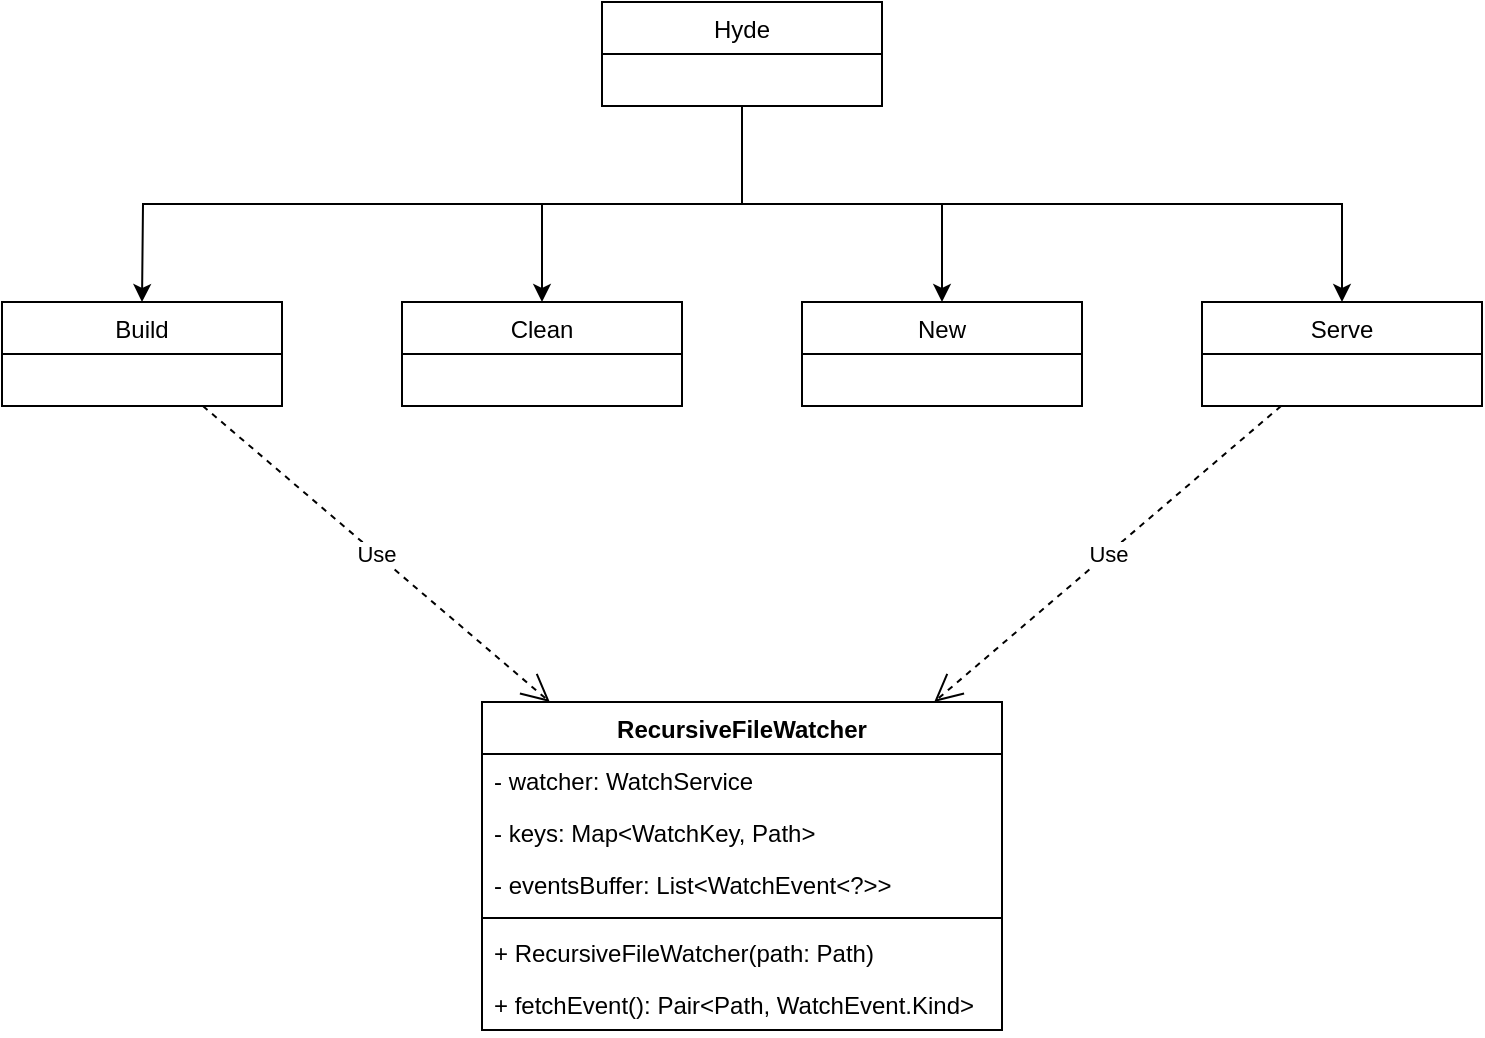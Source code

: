 <mxfile version="17.4.6" type="device"><diagram id="C5RBs43oDa-KdzZeNtuy" name="Page-1"><mxGraphModel dx="2062" dy="1119" grid="1" gridSize="10" guides="1" tooltips="1" connect="1" arrows="1" fold="1" page="1" pageScale="1" pageWidth="827" pageHeight="1169" math="0" shadow="0"><root><mxCell id="WIyWlLk6GJQsqaUBKTNV-0"/><mxCell id="WIyWlLk6GJQsqaUBKTNV-1" parent="WIyWlLk6GJQsqaUBKTNV-0"/><mxCell id="R6WmwsYSnfMlNKFKwYdS-0" value="Build" style="swimlane;fontStyle=0;childLayout=stackLayout;horizontal=1;startSize=26;fillColor=none;horizontalStack=0;resizeParent=1;resizeParentMax=0;resizeLast=0;collapsible=1;marginBottom=0;" parent="WIyWlLk6GJQsqaUBKTNV-1" vertex="1"><mxGeometry x="60" y="190" width="140" height="52" as="geometry"/></mxCell><mxCell id="R6WmwsYSnfMlNKFKwYdS-9" style="edgeStyle=orthogonalEdgeStyle;rounded=0;orthogonalLoop=1;jettySize=auto;html=1;exitX=0.5;exitY=1;exitDx=0;exitDy=0;" parent="WIyWlLk6GJQsqaUBKTNV-1" source="R6WmwsYSnfMlNKFKwYdS-4" edge="1"><mxGeometry relative="1" as="geometry"><mxPoint x="130" y="190" as="targetPoint"/></mxGeometry></mxCell><mxCell id="R6WmwsYSnfMlNKFKwYdS-10" style="edgeStyle=orthogonalEdgeStyle;rounded=0;orthogonalLoop=1;jettySize=auto;html=1;exitX=0.5;exitY=1;exitDx=0;exitDy=0;entryX=0.5;entryY=0;entryDx=0;entryDy=0;" parent="WIyWlLk6GJQsqaUBKTNV-1" source="R6WmwsYSnfMlNKFKwYdS-4" target="R6WmwsYSnfMlNKFKwYdS-5" edge="1"><mxGeometry relative="1" as="geometry"/></mxCell><mxCell id="R6WmwsYSnfMlNKFKwYdS-11" style="edgeStyle=orthogonalEdgeStyle;rounded=0;orthogonalLoop=1;jettySize=auto;html=1;exitX=0.5;exitY=1;exitDx=0;exitDy=0;entryX=0.5;entryY=0;entryDx=0;entryDy=0;" parent="WIyWlLk6GJQsqaUBKTNV-1" source="R6WmwsYSnfMlNKFKwYdS-4" target="R6WmwsYSnfMlNKFKwYdS-6" edge="1"><mxGeometry relative="1" as="geometry"/></mxCell><mxCell id="R6WmwsYSnfMlNKFKwYdS-12" style="edgeStyle=orthogonalEdgeStyle;rounded=0;orthogonalLoop=1;jettySize=auto;html=1;exitX=0.5;exitY=1;exitDx=0;exitDy=0;entryX=0.5;entryY=0;entryDx=0;entryDy=0;" parent="WIyWlLk6GJQsqaUBKTNV-1" source="R6WmwsYSnfMlNKFKwYdS-4" target="R6WmwsYSnfMlNKFKwYdS-7" edge="1"><mxGeometry relative="1" as="geometry"/></mxCell><mxCell id="R6WmwsYSnfMlNKFKwYdS-4" value="Hyde" style="swimlane;fontStyle=0;childLayout=stackLayout;horizontal=1;startSize=26;fillColor=none;horizontalStack=0;resizeParent=1;resizeParentMax=0;resizeLast=0;collapsible=1;marginBottom=0;" parent="WIyWlLk6GJQsqaUBKTNV-1" vertex="1"><mxGeometry x="360" y="40" width="140" height="52" as="geometry"/></mxCell><mxCell id="R6WmwsYSnfMlNKFKwYdS-5" value="Clean" style="swimlane;fontStyle=0;childLayout=stackLayout;horizontal=1;startSize=26;fillColor=none;horizontalStack=0;resizeParent=1;resizeParentMax=0;resizeLast=0;collapsible=1;marginBottom=0;" parent="WIyWlLk6GJQsqaUBKTNV-1" vertex="1"><mxGeometry x="260" y="190" width="140" height="52" as="geometry"/></mxCell><mxCell id="R6WmwsYSnfMlNKFKwYdS-6" value="New" style="swimlane;fontStyle=0;childLayout=stackLayout;horizontal=1;startSize=26;fillColor=none;horizontalStack=0;resizeParent=1;resizeParentMax=0;resizeLast=0;collapsible=1;marginBottom=0;" parent="WIyWlLk6GJQsqaUBKTNV-1" vertex="1"><mxGeometry x="460" y="190" width="140" height="52" as="geometry"/></mxCell><mxCell id="R6WmwsYSnfMlNKFKwYdS-7" value="Serve" style="swimlane;fontStyle=0;childLayout=stackLayout;horizontal=1;startSize=26;fillColor=none;horizontalStack=0;resizeParent=1;resizeParentMax=0;resizeLast=0;collapsible=1;marginBottom=0;" parent="WIyWlLk6GJQsqaUBKTNV-1" vertex="1"><mxGeometry x="660" y="190" width="140" height="52" as="geometry"/></mxCell><mxCell id="aP9U6mT_HgWww9di728Q-9" value="RecursiveFileWatcher" style="swimlane;fontStyle=1;align=center;verticalAlign=top;childLayout=stackLayout;horizontal=1;startSize=26;horizontalStack=0;resizeParent=1;resizeParentMax=0;resizeLast=0;collapsible=1;marginBottom=0;strokeColor=default;" vertex="1" parent="WIyWlLk6GJQsqaUBKTNV-1"><mxGeometry x="300" y="390" width="260" height="164" as="geometry"/></mxCell><mxCell id="aP9U6mT_HgWww9di728Q-14" value="- watcher: WatchService" style="text;strokeColor=none;fillColor=none;align=left;verticalAlign=top;spacingLeft=4;spacingRight=4;overflow=hidden;rotatable=0;points=[[0,0.5],[1,0.5]];portConstraint=eastwest;" vertex="1" parent="aP9U6mT_HgWww9di728Q-9"><mxGeometry y="26" width="260" height="26" as="geometry"/></mxCell><mxCell id="aP9U6mT_HgWww9di728Q-15" value="- keys: Map&lt;WatchKey, Path&gt;" style="text;strokeColor=none;fillColor=none;align=left;verticalAlign=top;spacingLeft=4;spacingRight=4;overflow=hidden;rotatable=0;points=[[0,0.5],[1,0.5]];portConstraint=eastwest;" vertex="1" parent="aP9U6mT_HgWww9di728Q-9"><mxGeometry y="52" width="260" height="26" as="geometry"/></mxCell><mxCell id="aP9U6mT_HgWww9di728Q-16" value="- eventsBuffer: List&lt;WatchEvent&lt;?&gt;&gt;" style="text;strokeColor=none;fillColor=none;align=left;verticalAlign=top;spacingLeft=4;spacingRight=4;overflow=hidden;rotatable=0;points=[[0,0.5],[1,0.5]];portConstraint=eastwest;" vertex="1" parent="aP9U6mT_HgWww9di728Q-9"><mxGeometry y="78" width="260" height="26" as="geometry"/></mxCell><mxCell id="aP9U6mT_HgWww9di728Q-11" value="" style="line;strokeWidth=1;fillColor=none;align=left;verticalAlign=middle;spacingTop=-1;spacingLeft=3;spacingRight=3;rotatable=0;labelPosition=right;points=[];portConstraint=eastwest;" vertex="1" parent="aP9U6mT_HgWww9di728Q-9"><mxGeometry y="104" width="260" height="8" as="geometry"/></mxCell><mxCell id="aP9U6mT_HgWww9di728Q-12" value="+ RecursiveFileWatcher(path: Path)" style="text;strokeColor=none;fillColor=none;align=left;verticalAlign=top;spacingLeft=4;spacingRight=4;overflow=hidden;rotatable=0;points=[[0,0.5],[1,0.5]];portConstraint=eastwest;" vertex="1" parent="aP9U6mT_HgWww9di728Q-9"><mxGeometry y="112" width="260" height="26" as="geometry"/></mxCell><mxCell id="aP9U6mT_HgWww9di728Q-17" value="+ fetchEvent(): Pair&lt;Path, WatchEvent.Kind&gt;" style="text;strokeColor=none;fillColor=none;align=left;verticalAlign=top;spacingLeft=4;spacingRight=4;overflow=hidden;rotatable=0;points=[[0,0.5],[1,0.5]];portConstraint=eastwest;" vertex="1" parent="aP9U6mT_HgWww9di728Q-9"><mxGeometry y="138" width="260" height="26" as="geometry"/></mxCell><mxCell id="aP9U6mT_HgWww9di728Q-18" value="Use" style="endArrow=open;endSize=12;dashed=1;html=1;rounded=0;" edge="1" parent="WIyWlLk6GJQsqaUBKTNV-1" source="R6WmwsYSnfMlNKFKwYdS-0" target="aP9U6mT_HgWww9di728Q-9"><mxGeometry width="160" relative="1" as="geometry"><mxPoint x="430" y="510" as="sourcePoint"/><mxPoint x="200" y="410" as="targetPoint"/></mxGeometry></mxCell><mxCell id="aP9U6mT_HgWww9di728Q-19" value="Use" style="endArrow=open;endSize=12;dashed=1;html=1;rounded=0;" edge="1" parent="WIyWlLk6GJQsqaUBKTNV-1" source="R6WmwsYSnfMlNKFKwYdS-7" target="aP9U6mT_HgWww9di728Q-9"><mxGeometry width="160" relative="1" as="geometry"><mxPoint x="170.469" y="252" as="sourcePoint"/><mxPoint x="343.906" y="400" as="targetPoint"/></mxGeometry></mxCell></root></mxGraphModel></diagram></mxfile>